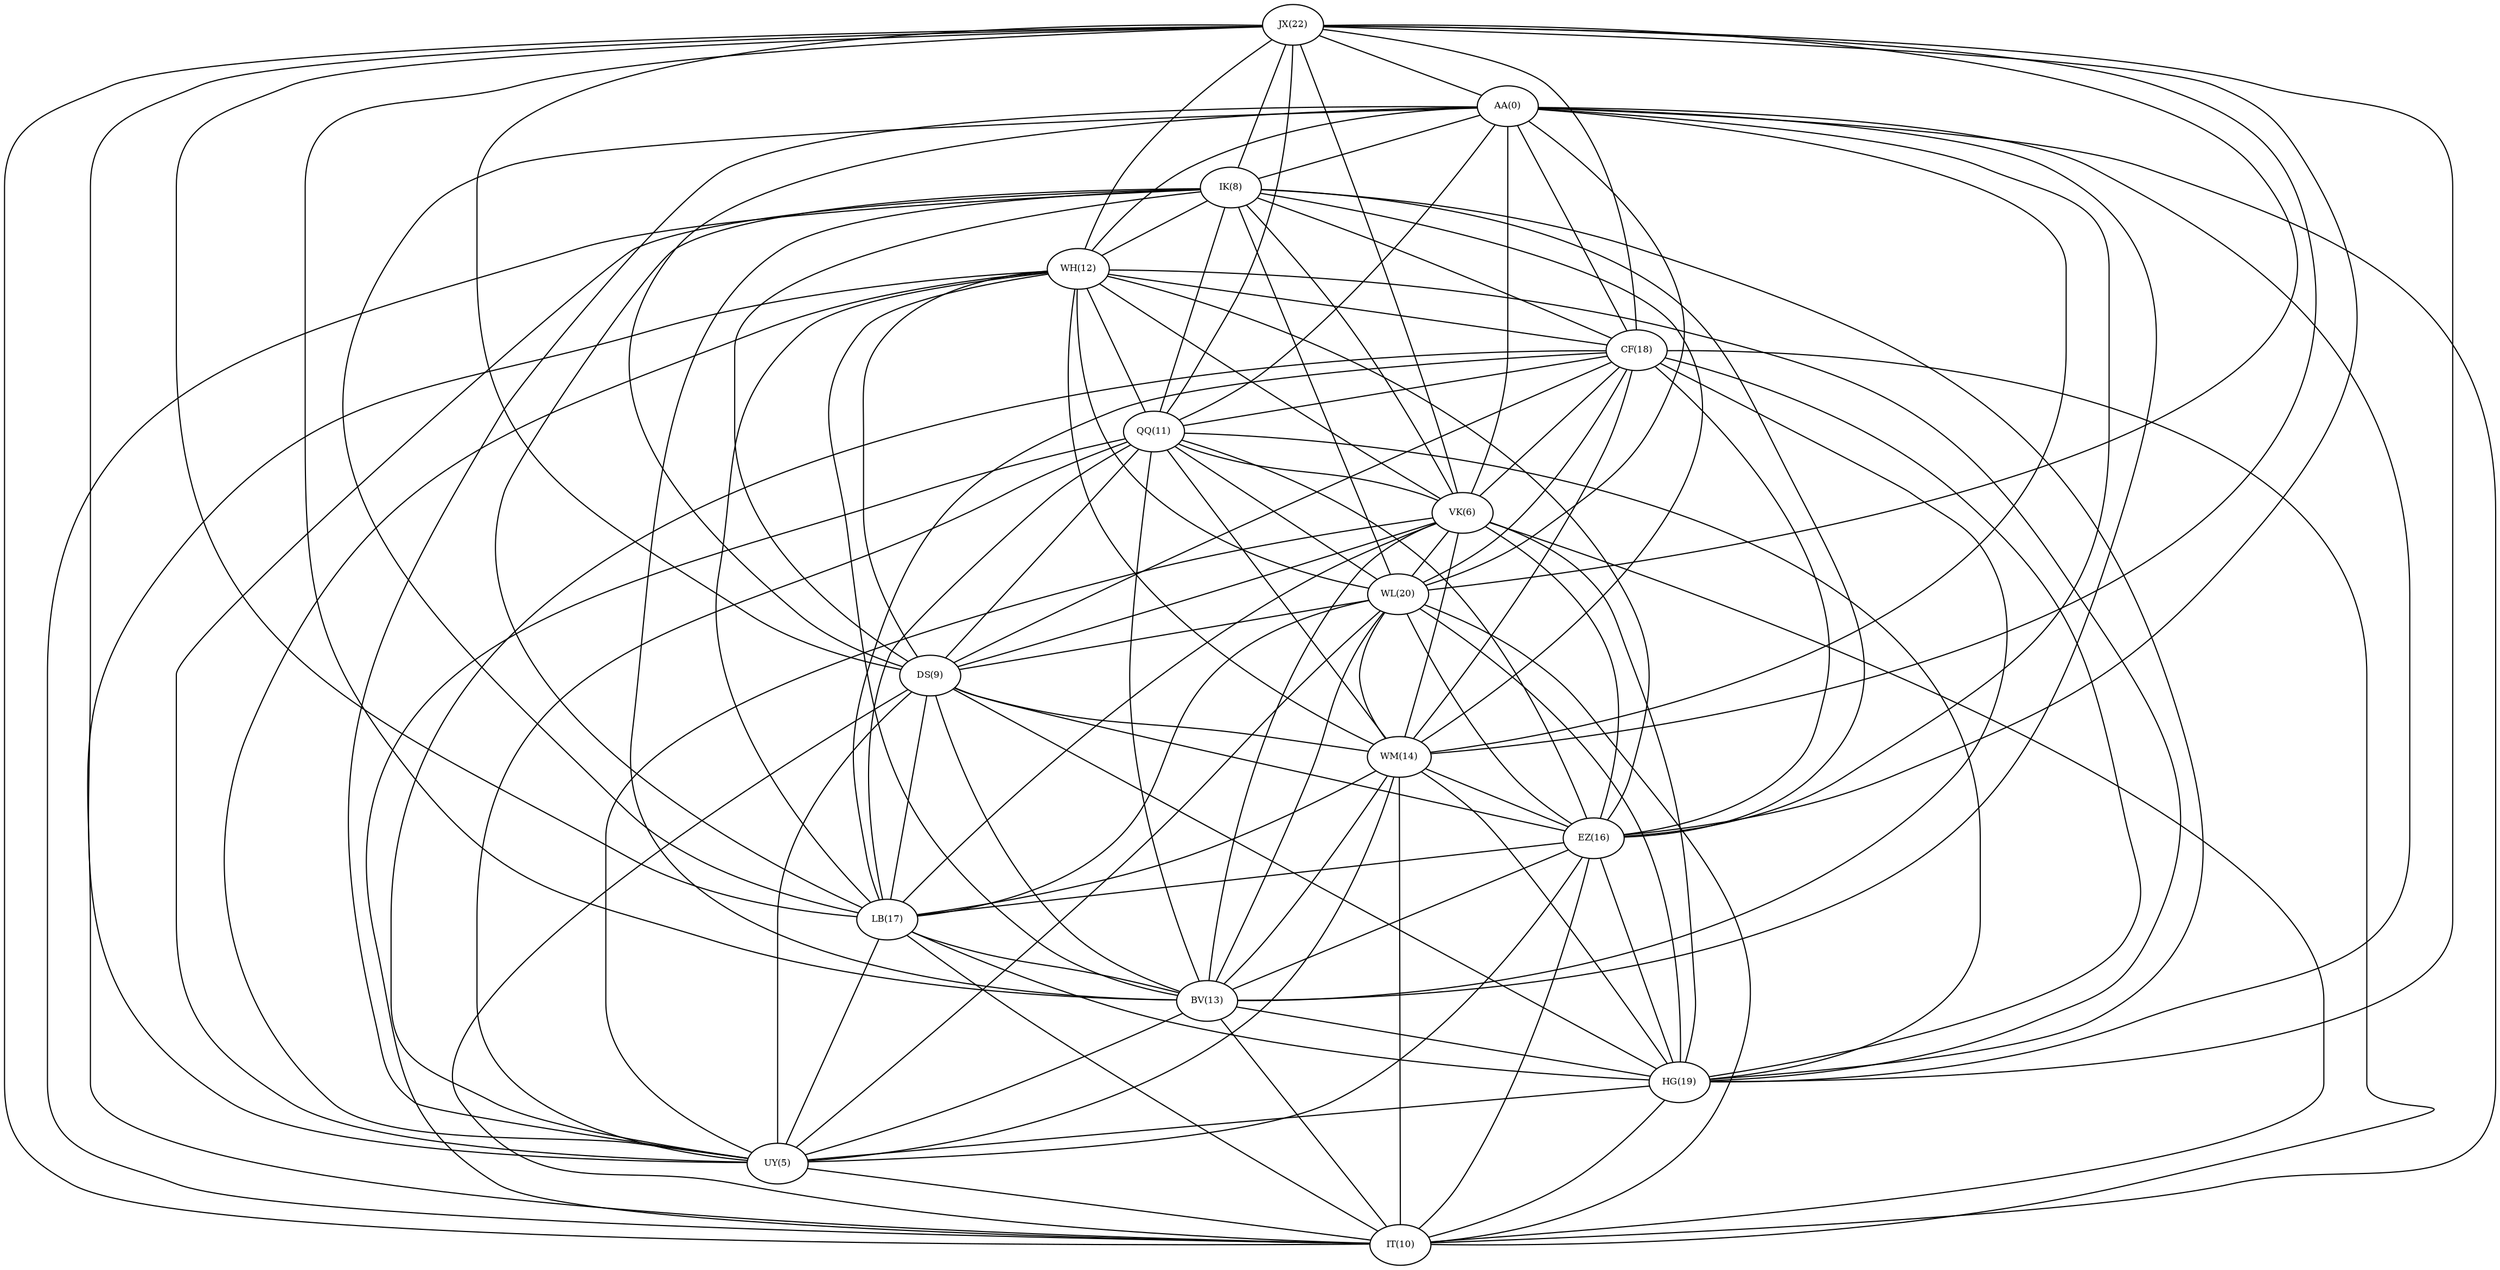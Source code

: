 graph RGL__AdjacencyGraph {
    "JX(22)" [
        fontsize = 8,
        label = "JX(22)"
    ]

    "AA(0)" [
        fontsize = 8,
        label = "AA(0)"
    ]

    "IK(8)" [
        fontsize = 8,
        label = "IK(8)"
    ]

    "WH(12)" [
        fontsize = 8,
        label = "WH(12)"
    ]

    "CF(18)" [
        fontsize = 8,
        label = "CF(18)"
    ]

    "QQ(11)" [
        fontsize = 8,
        label = "QQ(11)"
    ]

    "VK(6)" [
        fontsize = 8,
        label = "VK(6)"
    ]

    "WL(20)" [
        fontsize = 8,
        label = "WL(20)"
    ]

    "DS(9)" [
        fontsize = 8,
        label = "DS(9)"
    ]

    "WM(14)" [
        fontsize = 8,
        label = "WM(14)"
    ]

    "EZ(16)" [
        fontsize = 8,
        label = "EZ(16)"
    ]

    "LB(17)" [
        fontsize = 8,
        label = "LB(17)"
    ]

    "BV(13)" [
        fontsize = 8,
        label = "BV(13)"
    ]

    "HG(19)" [
        fontsize = 8,
        label = "HG(19)"
    ]

    "UY(5)" [
        fontsize = 8,
        label = "UY(5)"
    ]

    "IT(10)" [
        fontsize = 8,
        label = "IT(10)"
    ]

    "JX(22)" -- "AA(0)" [
        fontsize = 8
    ]

    "JX(22)" -- "IK(8)" [
        fontsize = 8
    ]

    "JX(22)" -- "WH(12)" [
        fontsize = 8
    ]

    "JX(22)" -- "CF(18)" [
        fontsize = 8
    ]

    "JX(22)" -- "QQ(11)" [
        fontsize = 8
    ]

    "JX(22)" -- "VK(6)" [
        fontsize = 8
    ]

    "JX(22)" -- "WL(20)" [
        fontsize = 8
    ]

    "JX(22)" -- "DS(9)" [
        fontsize = 8
    ]

    "JX(22)" -- "WM(14)" [
        fontsize = 8
    ]

    "JX(22)" -- "EZ(16)" [
        fontsize = 8
    ]

    "JX(22)" -- "LB(17)" [
        fontsize = 8
    ]

    "JX(22)" -- "BV(13)" [
        fontsize = 8
    ]

    "JX(22)" -- "HG(19)" [
        fontsize = 8
    ]

    "JX(22)" -- "UY(5)" [
        fontsize = 8
    ]

    "JX(22)" -- "IT(10)" [
        fontsize = 8
    ]

    "AA(0)" -- "IK(8)" [
        fontsize = 8
    ]

    "AA(0)" -- "WH(12)" [
        fontsize = 8
    ]

    "AA(0)" -- "CF(18)" [
        fontsize = 8
    ]

    "AA(0)" -- "QQ(11)" [
        fontsize = 8
    ]

    "AA(0)" -- "VK(6)" [
        fontsize = 8
    ]

    "AA(0)" -- "WL(20)" [
        fontsize = 8
    ]

    "AA(0)" -- "DS(9)" [
        fontsize = 8
    ]

    "AA(0)" -- "WM(14)" [
        fontsize = 8
    ]

    "AA(0)" -- "EZ(16)" [
        fontsize = 8
    ]

    "AA(0)" -- "LB(17)" [
        fontsize = 8
    ]

    "AA(0)" -- "BV(13)" [
        fontsize = 8
    ]

    "AA(0)" -- "HG(19)" [
        fontsize = 8
    ]

    "AA(0)" -- "UY(5)" [
        fontsize = 8
    ]

    "AA(0)" -- "IT(10)" [
        fontsize = 8
    ]

    "IK(8)" -- "WH(12)" [
        fontsize = 8
    ]

    "IK(8)" -- "CF(18)" [
        fontsize = 8
    ]

    "IK(8)" -- "QQ(11)" [
        fontsize = 8
    ]

    "IK(8)" -- "VK(6)" [
        fontsize = 8
    ]

    "IK(8)" -- "WL(20)" [
        fontsize = 8
    ]

    "IK(8)" -- "DS(9)" [
        fontsize = 8
    ]

    "IK(8)" -- "WM(14)" [
        fontsize = 8
    ]

    "IK(8)" -- "EZ(16)" [
        fontsize = 8
    ]

    "IK(8)" -- "LB(17)" [
        fontsize = 8
    ]

    "IK(8)" -- "BV(13)" [
        fontsize = 8
    ]

    "IK(8)" -- "HG(19)" [
        fontsize = 8
    ]

    "IK(8)" -- "UY(5)" [
        fontsize = 8
    ]

    "IK(8)" -- "IT(10)" [
        fontsize = 8
    ]

    "WH(12)" -- "CF(18)" [
        fontsize = 8
    ]

    "WH(12)" -- "QQ(11)" [
        fontsize = 8
    ]

    "WH(12)" -- "VK(6)" [
        fontsize = 8
    ]

    "WH(12)" -- "WL(20)" [
        fontsize = 8
    ]

    "WH(12)" -- "DS(9)" [
        fontsize = 8
    ]

    "WH(12)" -- "WM(14)" [
        fontsize = 8
    ]

    "WH(12)" -- "EZ(16)" [
        fontsize = 8
    ]

    "WH(12)" -- "LB(17)" [
        fontsize = 8
    ]

    "WH(12)" -- "BV(13)" [
        fontsize = 8
    ]

    "WH(12)" -- "HG(19)" [
        fontsize = 8
    ]

    "WH(12)" -- "UY(5)" [
        fontsize = 8
    ]

    "WH(12)" -- "IT(10)" [
        fontsize = 8
    ]

    "CF(18)" -- "QQ(11)" [
        fontsize = 8
    ]

    "CF(18)" -- "VK(6)" [
        fontsize = 8
    ]

    "CF(18)" -- "WL(20)" [
        fontsize = 8
    ]

    "CF(18)" -- "DS(9)" [
        fontsize = 8
    ]

    "CF(18)" -- "WM(14)" [
        fontsize = 8
    ]

    "CF(18)" -- "EZ(16)" [
        fontsize = 8
    ]

    "CF(18)" -- "LB(17)" [
        fontsize = 8
    ]

    "CF(18)" -- "BV(13)" [
        fontsize = 8
    ]

    "CF(18)" -- "HG(19)" [
        fontsize = 8
    ]

    "CF(18)" -- "UY(5)" [
        fontsize = 8
    ]

    "CF(18)" -- "IT(10)" [
        fontsize = 8
    ]

    "QQ(11)" -- "VK(6)" [
        fontsize = 8
    ]

    "QQ(11)" -- "WL(20)" [
        fontsize = 8
    ]

    "QQ(11)" -- "DS(9)" [
        fontsize = 8
    ]

    "QQ(11)" -- "WM(14)" [
        fontsize = 8
    ]

    "QQ(11)" -- "EZ(16)" [
        fontsize = 8
    ]

    "QQ(11)" -- "LB(17)" [
        fontsize = 8
    ]

    "QQ(11)" -- "BV(13)" [
        fontsize = 8
    ]

    "QQ(11)" -- "HG(19)" [
        fontsize = 8
    ]

    "QQ(11)" -- "UY(5)" [
        fontsize = 8
    ]

    "QQ(11)" -- "IT(10)" [
        fontsize = 8
    ]

    "VK(6)" -- "WL(20)" [
        fontsize = 8
    ]

    "VK(6)" -- "DS(9)" [
        fontsize = 8
    ]

    "VK(6)" -- "WM(14)" [
        fontsize = 8
    ]

    "VK(6)" -- "EZ(16)" [
        fontsize = 8
    ]

    "VK(6)" -- "LB(17)" [
        fontsize = 8
    ]

    "VK(6)" -- "BV(13)" [
        fontsize = 8
    ]

    "VK(6)" -- "HG(19)" [
        fontsize = 8
    ]

    "VK(6)" -- "UY(5)" [
        fontsize = 8
    ]

    "VK(6)" -- "IT(10)" [
        fontsize = 8
    ]

    "WL(20)" -- "DS(9)" [
        fontsize = 8
    ]

    "WL(20)" -- "WM(14)" [
        fontsize = 8
    ]

    "WL(20)" -- "EZ(16)" [
        fontsize = 8
    ]

    "WL(20)" -- "LB(17)" [
        fontsize = 8
    ]

    "WL(20)" -- "BV(13)" [
        fontsize = 8
    ]

    "WL(20)" -- "HG(19)" [
        fontsize = 8
    ]

    "WL(20)" -- "UY(5)" [
        fontsize = 8
    ]

    "WL(20)" -- "IT(10)" [
        fontsize = 8
    ]

    "DS(9)" -- "WM(14)" [
        fontsize = 8
    ]

    "DS(9)" -- "EZ(16)" [
        fontsize = 8
    ]

    "DS(9)" -- "LB(17)" [
        fontsize = 8
    ]

    "DS(9)" -- "BV(13)" [
        fontsize = 8
    ]

    "DS(9)" -- "HG(19)" [
        fontsize = 8
    ]

    "DS(9)" -- "UY(5)" [
        fontsize = 8
    ]

    "DS(9)" -- "IT(10)" [
        fontsize = 8
    ]

    "WM(14)" -- "EZ(16)" [
        fontsize = 8
    ]

    "WM(14)" -- "LB(17)" [
        fontsize = 8
    ]

    "WM(14)" -- "BV(13)" [
        fontsize = 8
    ]

    "WM(14)" -- "HG(19)" [
        fontsize = 8
    ]

    "WM(14)" -- "UY(5)" [
        fontsize = 8
    ]

    "WM(14)" -- "IT(10)" [
        fontsize = 8
    ]

    "EZ(16)" -- "LB(17)" [
        fontsize = 8
    ]

    "EZ(16)" -- "BV(13)" [
        fontsize = 8
    ]

    "EZ(16)" -- "HG(19)" [
        fontsize = 8
    ]

    "EZ(16)" -- "UY(5)" [
        fontsize = 8
    ]

    "EZ(16)" -- "IT(10)" [
        fontsize = 8
    ]

    "LB(17)" -- "BV(13)" [
        fontsize = 8
    ]

    "LB(17)" -- "HG(19)" [
        fontsize = 8
    ]

    "LB(17)" -- "UY(5)" [
        fontsize = 8
    ]

    "LB(17)" -- "IT(10)" [
        fontsize = 8
    ]

    "BV(13)" -- "HG(19)" [
        fontsize = 8
    ]

    "BV(13)" -- "UY(5)" [
        fontsize = 8
    ]

    "BV(13)" -- "IT(10)" [
        fontsize = 8
    ]

    "HG(19)" -- "UY(5)" [
        fontsize = 8
    ]

    "HG(19)" -- "IT(10)" [
        fontsize = 8
    ]

    "UY(5)" -- "IT(10)" [
        fontsize = 8
    ]
}
